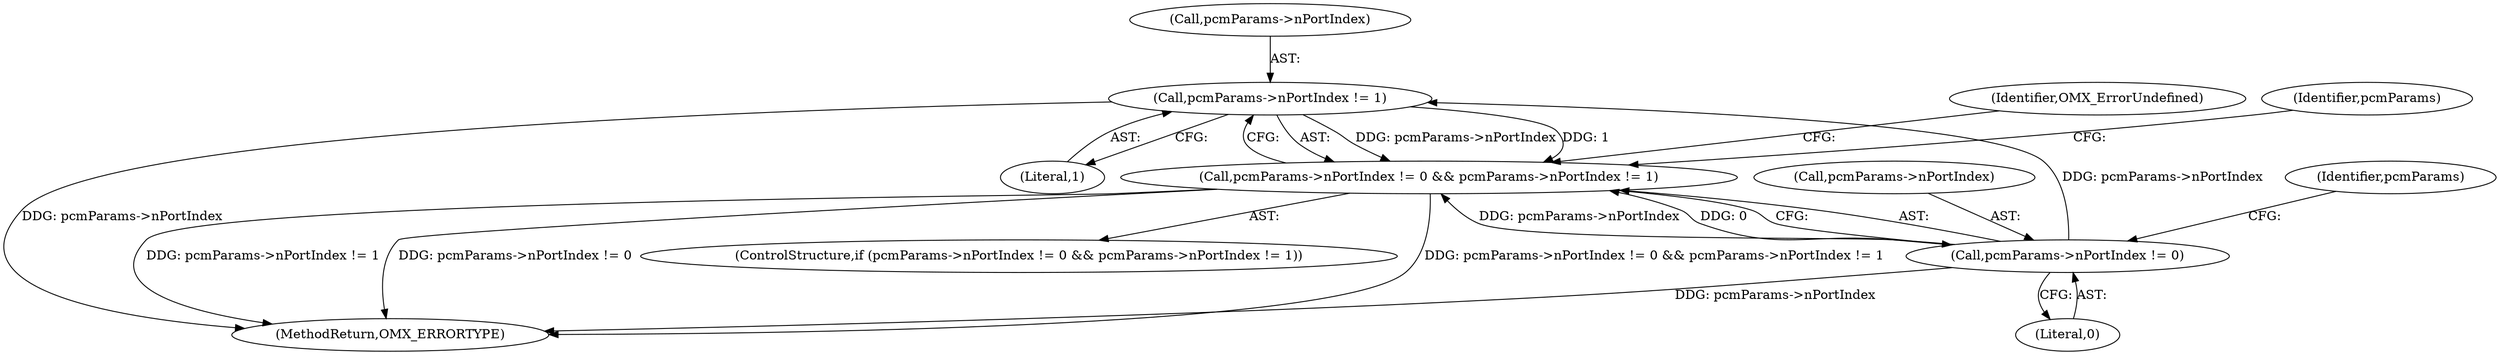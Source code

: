 digraph "0_Android_295c883fe3105b19bcd0f9e07d54c6b589fc5bff_22@pointer" {
"1000129" [label="(Call,pcmParams->nPortIndex != 1)"];
"1000124" [label="(Call,pcmParams->nPortIndex != 0)"];
"1000123" [label="(Call,pcmParams->nPortIndex != 0 && pcmParams->nPortIndex != 1)"];
"1000193" [label="(MethodReturn,OMX_ERRORTYPE)"];
"1000130" [label="(Call,pcmParams->nPortIndex)"];
"1000129" [label="(Call,pcmParams->nPortIndex != 1)"];
"1000131" [label="(Identifier,pcmParams)"];
"1000125" [label="(Call,pcmParams->nPortIndex)"];
"1000123" [label="(Call,pcmParams->nPortIndex != 0 && pcmParams->nPortIndex != 1)"];
"1000124" [label="(Call,pcmParams->nPortIndex != 0)"];
"1000128" [label="(Literal,0)"];
"1000136" [label="(Identifier,OMX_ErrorUndefined)"];
"1000140" [label="(Identifier,pcmParams)"];
"1000133" [label="(Literal,1)"];
"1000122" [label="(ControlStructure,if (pcmParams->nPortIndex != 0 && pcmParams->nPortIndex != 1))"];
"1000129" -> "1000123"  [label="AST: "];
"1000129" -> "1000133"  [label="CFG: "];
"1000130" -> "1000129"  [label="AST: "];
"1000133" -> "1000129"  [label="AST: "];
"1000123" -> "1000129"  [label="CFG: "];
"1000129" -> "1000193"  [label="DDG: pcmParams->nPortIndex"];
"1000129" -> "1000123"  [label="DDG: pcmParams->nPortIndex"];
"1000129" -> "1000123"  [label="DDG: 1"];
"1000124" -> "1000129"  [label="DDG: pcmParams->nPortIndex"];
"1000124" -> "1000123"  [label="AST: "];
"1000124" -> "1000128"  [label="CFG: "];
"1000125" -> "1000124"  [label="AST: "];
"1000128" -> "1000124"  [label="AST: "];
"1000131" -> "1000124"  [label="CFG: "];
"1000123" -> "1000124"  [label="CFG: "];
"1000124" -> "1000193"  [label="DDG: pcmParams->nPortIndex"];
"1000124" -> "1000123"  [label="DDG: pcmParams->nPortIndex"];
"1000124" -> "1000123"  [label="DDG: 0"];
"1000123" -> "1000122"  [label="AST: "];
"1000136" -> "1000123"  [label="CFG: "];
"1000140" -> "1000123"  [label="CFG: "];
"1000123" -> "1000193"  [label="DDG: pcmParams->nPortIndex != 0"];
"1000123" -> "1000193"  [label="DDG: pcmParams->nPortIndex != 0 && pcmParams->nPortIndex != 1"];
"1000123" -> "1000193"  [label="DDG: pcmParams->nPortIndex != 1"];
}

